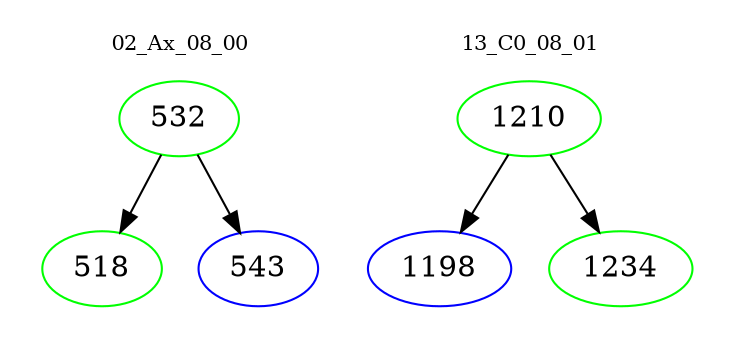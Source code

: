 digraph{
subgraph cluster_0 {
color = white
label = "02_Ax_08_00";
fontsize=10;
T0_532 [label="532", color="green"]
T0_532 -> T0_518 [color="black"]
T0_518 [label="518", color="green"]
T0_532 -> T0_543 [color="black"]
T0_543 [label="543", color="blue"]
}
subgraph cluster_1 {
color = white
label = "13_C0_08_01";
fontsize=10;
T1_1210 [label="1210", color="green"]
T1_1210 -> T1_1198 [color="black"]
T1_1198 [label="1198", color="blue"]
T1_1210 -> T1_1234 [color="black"]
T1_1234 [label="1234", color="green"]
}
}
